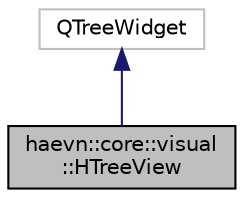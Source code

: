 digraph "haevn::core::visual::HTreeView"
{
 // LATEX_PDF_SIZE
  edge [fontname="Helvetica",fontsize="10",labelfontname="Helvetica",labelfontsize="10"];
  node [fontname="Helvetica",fontsize="10",shape=record];
  Node2 [label="haevn::core::visual\l::HTreeView",height=0.2,width=0.4,color="black", fillcolor="grey75", style="filled", fontcolor="black",tooltip="This class is a custom implementation of a QTreeWidget. It is used to enable drag and drop operation...."];
  Node3 -> Node2 [dir="back",color="midnightblue",fontsize="10",style="solid",fontname="Helvetica"];
  Node3 [label="QTreeWidget",height=0.2,width=0.4,color="grey75", fillcolor="white", style="filled",tooltip=" "];
}
